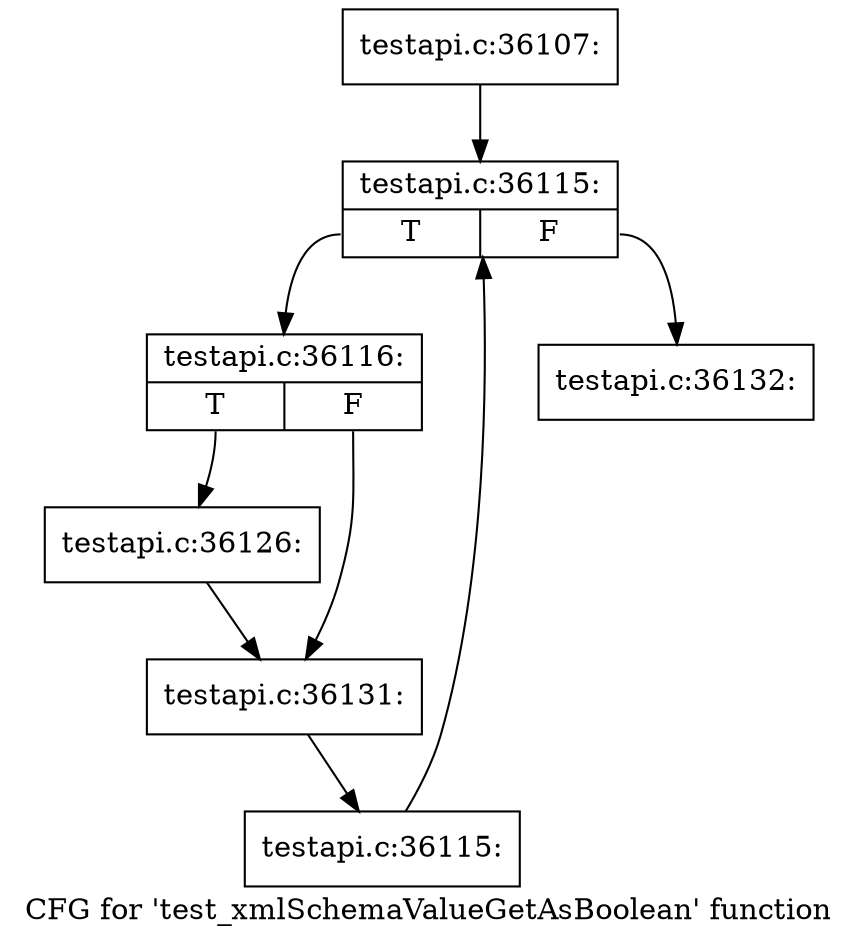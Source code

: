 digraph "CFG for 'test_xmlSchemaValueGetAsBoolean' function" {
	label="CFG for 'test_xmlSchemaValueGetAsBoolean' function";

	Node0x54afac0 [shape=record,label="{testapi.c:36107:}"];
	Node0x54afac0 -> Node0x54bbe80;
	Node0x54bbe80 [shape=record,label="{testapi.c:36115:|{<s0>T|<s1>F}}"];
	Node0x54bbe80:s0 -> Node0x54bc160;
	Node0x54bbe80:s1 -> Node0x54bbce0;
	Node0x54bc160 [shape=record,label="{testapi.c:36116:|{<s0>T|<s1>F}}"];
	Node0x54bc160:s0 -> Node0x54bd030;
	Node0x54bc160:s1 -> Node0x54bd360;
	Node0x54bd030 [shape=record,label="{testapi.c:36126:}"];
	Node0x54bd030 -> Node0x54bd360;
	Node0x54bd360 [shape=record,label="{testapi.c:36131:}"];
	Node0x54bd360 -> Node0x54bc0d0;
	Node0x54bc0d0 [shape=record,label="{testapi.c:36115:}"];
	Node0x54bc0d0 -> Node0x54bbe80;
	Node0x54bbce0 [shape=record,label="{testapi.c:36132:}"];
}
